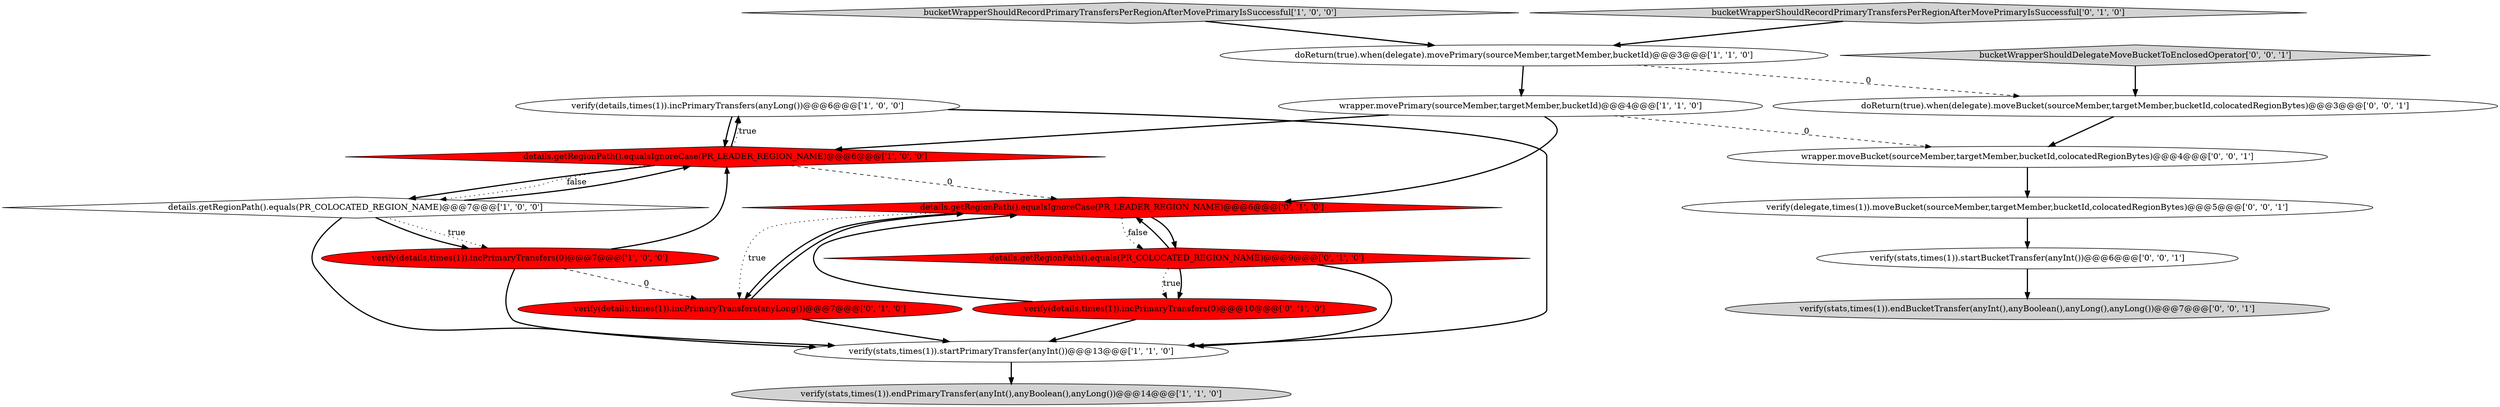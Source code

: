 digraph {
0 [style = filled, label = "verify(details,times(1)).incPrimaryTransfers(anyLong())@@@6@@@['1', '0', '0']", fillcolor = white, shape = ellipse image = "AAA0AAABBB1BBB"];
5 [style = filled, label = "bucketWrapperShouldRecordPrimaryTransfersPerRegionAfterMovePrimaryIsSuccessful['1', '0', '0']", fillcolor = lightgray, shape = diamond image = "AAA0AAABBB1BBB"];
7 [style = filled, label = "verify(stats,times(1)).startPrimaryTransfer(anyInt())@@@13@@@['1', '1', '0']", fillcolor = white, shape = ellipse image = "AAA0AAABBB1BBB"];
11 [style = filled, label = "bucketWrapperShouldRecordPrimaryTransfersPerRegionAfterMovePrimaryIsSuccessful['0', '1', '0']", fillcolor = lightgray, shape = diamond image = "AAA0AAABBB2BBB"];
8 [style = filled, label = "verify(details,times(1)).incPrimaryTransfers(0)@@@7@@@['1', '0', '0']", fillcolor = red, shape = ellipse image = "AAA1AAABBB1BBB"];
9 [style = filled, label = "verify(details,times(1)).incPrimaryTransfers(0)@@@10@@@['0', '1', '0']", fillcolor = red, shape = ellipse image = "AAA1AAABBB2BBB"];
12 [style = filled, label = "verify(details,times(1)).incPrimaryTransfers(anyLong())@@@7@@@['0', '1', '0']", fillcolor = red, shape = ellipse image = "AAA1AAABBB2BBB"];
15 [style = filled, label = "wrapper.moveBucket(sourceMember,targetMember,bucketId,colocatedRegionBytes)@@@4@@@['0', '0', '1']", fillcolor = white, shape = ellipse image = "AAA0AAABBB3BBB"];
1 [style = filled, label = "wrapper.movePrimary(sourceMember,targetMember,bucketId)@@@4@@@['1', '1', '0']", fillcolor = white, shape = ellipse image = "AAA0AAABBB1BBB"];
3 [style = filled, label = "details.getRegionPath().equalsIgnoreCase(PR_LEADER_REGION_NAME)@@@6@@@['1', '0', '0']", fillcolor = red, shape = diamond image = "AAA1AAABBB1BBB"];
4 [style = filled, label = "verify(stats,times(1)).endPrimaryTransfer(anyInt(),anyBoolean(),anyLong())@@@14@@@['1', '1', '0']", fillcolor = lightgray, shape = ellipse image = "AAA0AAABBB1BBB"];
6 [style = filled, label = "doReturn(true).when(delegate).movePrimary(sourceMember,targetMember,bucketId)@@@3@@@['1', '1', '0']", fillcolor = white, shape = ellipse image = "AAA0AAABBB1BBB"];
17 [style = filled, label = "verify(stats,times(1)).endBucketTransfer(anyInt(),anyBoolean(),anyLong(),anyLong())@@@7@@@['0', '0', '1']", fillcolor = lightgray, shape = ellipse image = "AAA0AAABBB3BBB"];
19 [style = filled, label = "verify(delegate,times(1)).moveBucket(sourceMember,targetMember,bucketId,colocatedRegionBytes)@@@5@@@['0', '0', '1']", fillcolor = white, shape = ellipse image = "AAA0AAABBB3BBB"];
2 [style = filled, label = "details.getRegionPath().equals(PR_COLOCATED_REGION_NAME)@@@7@@@['1', '0', '0']", fillcolor = white, shape = diamond image = "AAA0AAABBB1BBB"];
10 [style = filled, label = "details.getRegionPath().equals(PR_COLOCATED_REGION_NAME)@@@9@@@['0', '1', '0']", fillcolor = red, shape = diamond image = "AAA1AAABBB2BBB"];
13 [style = filled, label = "details.getRegionPath().equalsIgnoreCase(PR_LEADER_REGION_NAME)@@@6@@@['0', '1', '0']", fillcolor = red, shape = diamond image = "AAA1AAABBB2BBB"];
16 [style = filled, label = "bucketWrapperShouldDelegateMoveBucketToEnclosedOperator['0', '0', '1']", fillcolor = lightgray, shape = diamond image = "AAA0AAABBB3BBB"];
14 [style = filled, label = "verify(stats,times(1)).startBucketTransfer(anyInt())@@@6@@@['0', '0', '1']", fillcolor = white, shape = ellipse image = "AAA0AAABBB3BBB"];
18 [style = filled, label = "doReturn(true).when(delegate).moveBucket(sourceMember,targetMember,bucketId,colocatedRegionBytes)@@@3@@@['0', '0', '1']", fillcolor = white, shape = ellipse image = "AAA0AAABBB3BBB"];
0->3 [style = bold, label=""];
13->10 [style = bold, label=""];
16->18 [style = bold, label=""];
13->12 [style = dotted, label="true"];
1->15 [style = dashed, label="0"];
2->3 [style = bold, label=""];
11->6 [style = bold, label=""];
8->3 [style = bold, label=""];
18->15 [style = bold, label=""];
1->3 [style = bold, label=""];
14->17 [style = bold, label=""];
8->12 [style = dashed, label="0"];
7->4 [style = bold, label=""];
9->7 [style = bold, label=""];
15->19 [style = bold, label=""];
10->9 [style = dotted, label="true"];
3->13 [style = dashed, label="0"];
10->7 [style = bold, label=""];
1->13 [style = bold, label=""];
12->7 [style = bold, label=""];
3->0 [style = bold, label=""];
8->7 [style = bold, label=""];
0->7 [style = bold, label=""];
6->18 [style = dashed, label="0"];
6->1 [style = bold, label=""];
12->13 [style = bold, label=""];
13->12 [style = bold, label=""];
19->14 [style = bold, label=""];
5->6 [style = bold, label=""];
3->2 [style = bold, label=""];
10->13 [style = bold, label=""];
3->0 [style = dotted, label="true"];
10->9 [style = bold, label=""];
13->10 [style = dotted, label="false"];
2->7 [style = bold, label=""];
3->2 [style = dotted, label="false"];
2->8 [style = dotted, label="true"];
2->8 [style = bold, label=""];
9->13 [style = bold, label=""];
}
